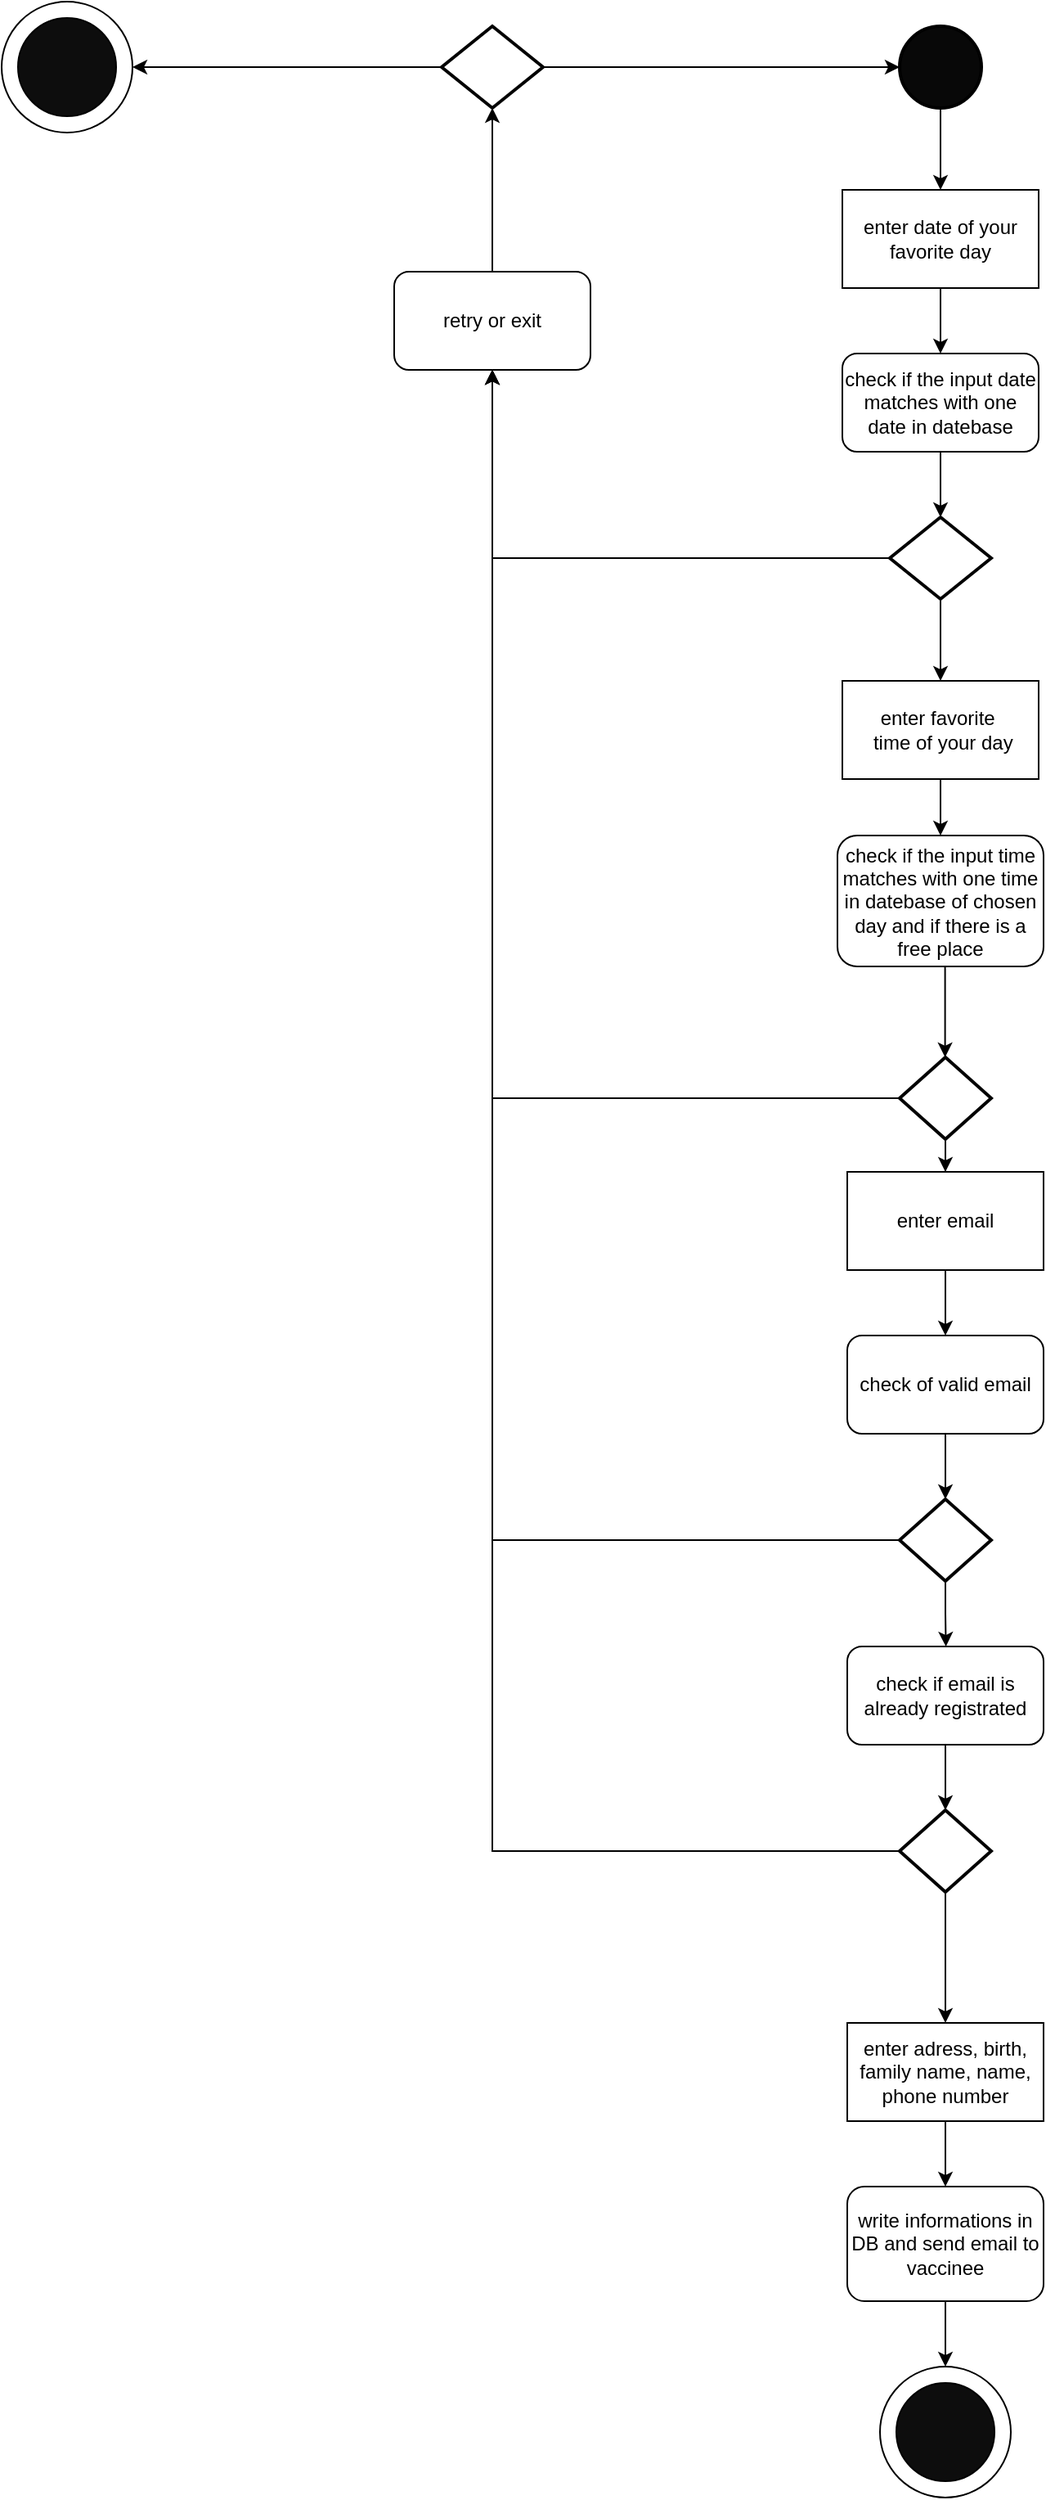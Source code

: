 <mxfile version="14.8.4" type="device"><diagram id="C5RBs43oDa-KdzZeNtuy" name="Page-1"><mxGraphModel dx="2426" dy="1291" grid="1" gridSize="10" guides="1" tooltips="1" connect="1" arrows="1" fold="1" page="1" pageScale="1" pageWidth="1169" pageHeight="1654" math="0" shadow="0"><root><mxCell id="WIyWlLk6GJQsqaUBKTNV-0"/><mxCell id="WIyWlLk6GJQsqaUBKTNV-1" parent="WIyWlLk6GJQsqaUBKTNV-0"/><mxCell id="8U0KW9UAD0xoYt0qQE2P-1" style="edgeStyle=orthogonalEdgeStyle;rounded=0;orthogonalLoop=1;jettySize=auto;html=1;entryX=0.5;entryY=0;entryDx=0;entryDy=0;" edge="1" parent="WIyWlLk6GJQsqaUBKTNV-1" source="8U0KW9UAD0xoYt0qQE2P-0" target="8U0KW9UAD0xoYt0qQE2P-11"><mxGeometry relative="1" as="geometry"><mxPoint x="664" y="205" as="targetPoint"/></mxGeometry></mxCell><mxCell id="8U0KW9UAD0xoYt0qQE2P-0" value="" style="strokeWidth=2;html=1;shape=mxgraph.flowchart.start_2;whiteSpace=wrap;fillColor=#080808;" vertex="1" parent="WIyWlLk6GJQsqaUBKTNV-1"><mxGeometry x="639" y="105" width="50" height="50" as="geometry"/></mxCell><mxCell id="8U0KW9UAD0xoYt0qQE2P-3" style="edgeStyle=orthogonalEdgeStyle;rounded=0;orthogonalLoop=1;jettySize=auto;html=1;" edge="1" parent="WIyWlLk6GJQsqaUBKTNV-1" source="8U0KW9UAD0xoYt0qQE2P-2" target="8U0KW9UAD0xoYt0qQE2P-4"><mxGeometry relative="1" as="geometry"><mxPoint x="664" y="405" as="targetPoint"/></mxGeometry></mxCell><mxCell id="8U0KW9UAD0xoYt0qQE2P-2" value="check if the input date matches with one date in datebase" style="rounded=1;whiteSpace=wrap;html=1;fillColor=#FFFFFF;" vertex="1" parent="WIyWlLk6GJQsqaUBKTNV-1"><mxGeometry x="604" y="305" width="120" height="60" as="geometry"/></mxCell><mxCell id="8U0KW9UAD0xoYt0qQE2P-6" style="edgeStyle=orthogonalEdgeStyle;rounded=0;orthogonalLoop=1;jettySize=auto;html=1;entryX=0.5;entryY=0;entryDx=0;entryDy=0;" edge="1" parent="WIyWlLk6GJQsqaUBKTNV-1" source="8U0KW9UAD0xoYt0qQE2P-4" target="8U0KW9UAD0xoYt0qQE2P-16"><mxGeometry relative="1" as="geometry"><mxPoint x="664" y="505" as="targetPoint"/></mxGeometry></mxCell><mxCell id="8U0KW9UAD0xoYt0qQE2P-51" style="edgeStyle=orthogonalEdgeStyle;rounded=0;orthogonalLoop=1;jettySize=auto;html=1;entryX=0.5;entryY=1;entryDx=0;entryDy=0;" edge="1" parent="WIyWlLk6GJQsqaUBKTNV-1" source="8U0KW9UAD0xoYt0qQE2P-4" target="8U0KW9UAD0xoYt0qQE2P-54"><mxGeometry relative="1" as="geometry"><mxPoint x="390" y="185" as="targetPoint"/></mxGeometry></mxCell><mxCell id="8U0KW9UAD0xoYt0qQE2P-4" value="" style="strokeWidth=2;html=1;shape=mxgraph.flowchart.decision;whiteSpace=wrap;fillColor=#FFFFFF;" vertex="1" parent="WIyWlLk6GJQsqaUBKTNV-1"><mxGeometry x="633" y="405" width="62" height="50" as="geometry"/></mxCell><mxCell id="8U0KW9UAD0xoYt0qQE2P-7" value="check if the input time matches with one time in datebase of chosen day and if there is a free place" style="rounded=1;whiteSpace=wrap;html=1;fillColor=#FFFFFF;" vertex="1" parent="WIyWlLk6GJQsqaUBKTNV-1"><mxGeometry x="601" y="599.5" width="126" height="80" as="geometry"/></mxCell><mxCell id="8U0KW9UAD0xoYt0qQE2P-12" style="edgeStyle=orthogonalEdgeStyle;rounded=0;orthogonalLoop=1;jettySize=auto;html=1;" edge="1" parent="WIyWlLk6GJQsqaUBKTNV-1" source="8U0KW9UAD0xoYt0qQE2P-11" target="8U0KW9UAD0xoYt0qQE2P-2"><mxGeometry relative="1" as="geometry"/></mxCell><mxCell id="8U0KW9UAD0xoYt0qQE2P-11" value="enter date of your favorite day" style="rounded=0;whiteSpace=wrap;html=1;fillColor=#FFFFFF;" vertex="1" parent="WIyWlLk6GJQsqaUBKTNV-1"><mxGeometry x="604" y="205" width="120" height="60" as="geometry"/></mxCell><mxCell id="8U0KW9UAD0xoYt0qQE2P-15" style="edgeStyle=orthogonalEdgeStyle;rounded=0;orthogonalLoop=1;jettySize=auto;html=1;entryX=0.5;entryY=0;entryDx=0;entryDy=0;" edge="1" parent="WIyWlLk6GJQsqaUBKTNV-1" source="8U0KW9UAD0xoYt0qQE2P-16" target="8U0KW9UAD0xoYt0qQE2P-7"><mxGeometry relative="1" as="geometry"><mxPoint x="664" y="595" as="targetPoint"/></mxGeometry></mxCell><mxCell id="8U0KW9UAD0xoYt0qQE2P-16" value="enter favorite&amp;nbsp;&lt;br&gt;&amp;nbsp;time of your day" style="rounded=0;whiteSpace=wrap;html=1;fillColor=#FFFFFF;" vertex="1" parent="WIyWlLk6GJQsqaUBKTNV-1"><mxGeometry x="604" y="505" width="120" height="60" as="geometry"/></mxCell><mxCell id="8U0KW9UAD0xoYt0qQE2P-19" style="edgeStyle=orthogonalEdgeStyle;rounded=0;orthogonalLoop=1;jettySize=auto;html=1;exitX=0.522;exitY=0.994;exitDx=0;exitDy=0;exitPerimeter=0;" edge="1" parent="WIyWlLk6GJQsqaUBKTNV-1" target="8U0KW9UAD0xoYt0qQE2P-20" source="8U0KW9UAD0xoYt0qQE2P-7"><mxGeometry relative="1" as="geometry"><mxPoint x="667" y="725" as="targetPoint"/><mxPoint x="667" y="675" as="sourcePoint"/><Array as="points"><mxPoint x="667" y="681"/><mxPoint x="667" y="681"/></Array></mxGeometry></mxCell><mxCell id="8U0KW9UAD0xoYt0qQE2P-22" style="edgeStyle=orthogonalEdgeStyle;rounded=0;orthogonalLoop=1;jettySize=auto;html=1;" edge="1" parent="WIyWlLk6GJQsqaUBKTNV-1" source="8U0KW9UAD0xoYt0qQE2P-20" target="8U0KW9UAD0xoYt0qQE2P-23"><mxGeometry relative="1" as="geometry"><mxPoint x="667" y="835" as="targetPoint"/></mxGeometry></mxCell><mxCell id="8U0KW9UAD0xoYt0qQE2P-48" style="edgeStyle=orthogonalEdgeStyle;rounded=0;orthogonalLoop=1;jettySize=auto;html=1;entryX=0.5;entryY=1;entryDx=0;entryDy=0;" edge="1" parent="WIyWlLk6GJQsqaUBKTNV-1" source="8U0KW9UAD0xoYt0qQE2P-20" target="8U0KW9UAD0xoYt0qQE2P-54"><mxGeometry relative="1" as="geometry"><mxPoint x="390" y="185" as="targetPoint"/></mxGeometry></mxCell><mxCell id="8U0KW9UAD0xoYt0qQE2P-20" value="" style="strokeWidth=2;html=1;shape=mxgraph.flowchart.decision;whiteSpace=wrap;fillColor=#FFFFFF;" vertex="1" parent="WIyWlLk6GJQsqaUBKTNV-1"><mxGeometry x="639" y="735" width="56" height="50" as="geometry"/></mxCell><mxCell id="8U0KW9UAD0xoYt0qQE2P-24" style="edgeStyle=orthogonalEdgeStyle;rounded=0;orthogonalLoop=1;jettySize=auto;html=1;entryX=0.5;entryY=0;entryDx=0;entryDy=0;entryPerimeter=0;" edge="1" parent="WIyWlLk6GJQsqaUBKTNV-1" source="8U0KW9UAD0xoYt0qQE2P-23" target="8U0KW9UAD0xoYt0qQE2P-29"><mxGeometry relative="1" as="geometry"><mxPoint x="667" y="915" as="targetPoint"/><Array as="points"/></mxGeometry></mxCell><mxCell id="8U0KW9UAD0xoYt0qQE2P-23" value="enter email" style="rounded=0;whiteSpace=wrap;html=1;fillColor=#FFFFFF;" vertex="1" parent="WIyWlLk6GJQsqaUBKTNV-1"><mxGeometry x="607" y="805" width="120" height="60" as="geometry"/></mxCell><mxCell id="8U0KW9UAD0xoYt0qQE2P-30" style="edgeStyle=orthogonalEdgeStyle;rounded=0;orthogonalLoop=1;jettySize=auto;html=1;exitX=0.5;exitY=1;exitDx=0;exitDy=0;entryX=0.5;entryY=0;entryDx=0;entryDy=0;entryPerimeter=0;" edge="1" parent="WIyWlLk6GJQsqaUBKTNV-1" source="8U0KW9UAD0xoYt0qQE2P-29" target="8U0KW9UAD0xoYt0qQE2P-31"><mxGeometry relative="1" as="geometry"><mxPoint x="667" y="1015" as="targetPoint"/></mxGeometry></mxCell><mxCell id="8U0KW9UAD0xoYt0qQE2P-29" value="check of valid email" style="rounded=1;whiteSpace=wrap;html=1;fillColor=#FFFFFF;" vertex="1" parent="WIyWlLk6GJQsqaUBKTNV-1"><mxGeometry x="607" y="905" width="120" height="60" as="geometry"/></mxCell><mxCell id="8U0KW9UAD0xoYt0qQE2P-34" style="edgeStyle=orthogonalEdgeStyle;rounded=0;orthogonalLoop=1;jettySize=auto;html=1;exitX=0.5;exitY=1;exitDx=0;exitDy=0;exitPerimeter=0;" edge="1" parent="WIyWlLk6GJQsqaUBKTNV-1" source="8U0KW9UAD0xoYt0qQE2P-31"><mxGeometry relative="1" as="geometry"><mxPoint x="667.31" y="1095.0" as="targetPoint"/></mxGeometry></mxCell><mxCell id="8U0KW9UAD0xoYt0qQE2P-52" style="edgeStyle=orthogonalEdgeStyle;rounded=0;orthogonalLoop=1;jettySize=auto;html=1;entryX=0.5;entryY=1;entryDx=0;entryDy=0;" edge="1" parent="WIyWlLk6GJQsqaUBKTNV-1" source="8U0KW9UAD0xoYt0qQE2P-31" target="8U0KW9UAD0xoYt0qQE2P-54"><mxGeometry relative="1" as="geometry"><mxPoint x="390" y="195" as="targetPoint"/></mxGeometry></mxCell><mxCell id="8U0KW9UAD0xoYt0qQE2P-31" value="" style="strokeWidth=2;html=1;shape=mxgraph.flowchart.decision;whiteSpace=wrap;fillColor=#FFFFFF;" vertex="1" parent="WIyWlLk6GJQsqaUBKTNV-1"><mxGeometry x="639" y="1005" width="56" height="50" as="geometry"/></mxCell><mxCell id="8U0KW9UAD0xoYt0qQE2P-37" style="edgeStyle=orthogonalEdgeStyle;rounded=0;orthogonalLoop=1;jettySize=auto;html=1;entryX=0.5;entryY=0;entryDx=0;entryDy=0;entryPerimeter=0;" edge="1" parent="WIyWlLk6GJQsqaUBKTNV-1" source="8U0KW9UAD0xoYt0qQE2P-35" target="8U0KW9UAD0xoYt0qQE2P-36"><mxGeometry relative="1" as="geometry"/></mxCell><mxCell id="8U0KW9UAD0xoYt0qQE2P-35" value="check if email is already registrated" style="rounded=1;whiteSpace=wrap;html=1;fillColor=#FFFFFF;" vertex="1" parent="WIyWlLk6GJQsqaUBKTNV-1"><mxGeometry x="607" y="1095" width="120" height="60" as="geometry"/></mxCell><mxCell id="8U0KW9UAD0xoYt0qQE2P-39" style="edgeStyle=orthogonalEdgeStyle;rounded=0;orthogonalLoop=1;jettySize=auto;html=1;exitX=0.5;exitY=1;exitDx=0;exitDy=0;exitPerimeter=0;entryX=0.5;entryY=0;entryDx=0;entryDy=0;" edge="1" parent="WIyWlLk6GJQsqaUBKTNV-1" source="8U0KW9UAD0xoYt0qQE2P-36" target="8U0KW9UAD0xoYt0qQE2P-40"><mxGeometry relative="1" as="geometry"><mxPoint x="667.31" y="1315.0" as="targetPoint"/></mxGeometry></mxCell><mxCell id="8U0KW9UAD0xoYt0qQE2P-53" style="edgeStyle=orthogonalEdgeStyle;rounded=0;orthogonalLoop=1;jettySize=auto;html=1;entryX=0.5;entryY=1;entryDx=0;entryDy=0;" edge="1" parent="WIyWlLk6GJQsqaUBKTNV-1" source="8U0KW9UAD0xoYt0qQE2P-36" target="8U0KW9UAD0xoYt0qQE2P-54"><mxGeometry relative="1" as="geometry"><mxPoint x="390" y="195" as="targetPoint"/></mxGeometry></mxCell><mxCell id="8U0KW9UAD0xoYt0qQE2P-36" value="" style="strokeWidth=2;html=1;shape=mxgraph.flowchart.decision;whiteSpace=wrap;fillColor=#FFFFFF;" vertex="1" parent="WIyWlLk6GJQsqaUBKTNV-1"><mxGeometry x="639" y="1195" width="56" height="50" as="geometry"/></mxCell><mxCell id="8U0KW9UAD0xoYt0qQE2P-41" style="edgeStyle=orthogonalEdgeStyle;rounded=0;orthogonalLoop=1;jettySize=auto;html=1;" edge="1" parent="WIyWlLk6GJQsqaUBKTNV-1" source="8U0KW9UAD0xoYt0qQE2P-40" target="8U0KW9UAD0xoYt0qQE2P-42"><mxGeometry relative="1" as="geometry"><mxPoint x="667.0" y="1455" as="targetPoint"/></mxGeometry></mxCell><mxCell id="8U0KW9UAD0xoYt0qQE2P-40" value="enter adress, birth, family name, name, phone number" style="rounded=0;whiteSpace=wrap;html=1;fillColor=#FFFFFF;" vertex="1" parent="WIyWlLk6GJQsqaUBKTNV-1"><mxGeometry x="607" y="1325" width="120" height="60" as="geometry"/></mxCell><mxCell id="8U0KW9UAD0xoYt0qQE2P-43" style="edgeStyle=orthogonalEdgeStyle;rounded=0;orthogonalLoop=1;jettySize=auto;html=1;" edge="1" parent="WIyWlLk6GJQsqaUBKTNV-1" source="8U0KW9UAD0xoYt0qQE2P-42"><mxGeometry relative="1" as="geometry"><mxPoint x="667.0" y="1535" as="targetPoint"/></mxGeometry></mxCell><mxCell id="8U0KW9UAD0xoYt0qQE2P-42" value="write informations in DB and send email to vaccinee" style="rounded=1;whiteSpace=wrap;html=1;fillColor=#FFFFFF;" vertex="1" parent="WIyWlLk6GJQsqaUBKTNV-1"><mxGeometry x="607" y="1425" width="120" height="70" as="geometry"/></mxCell><mxCell id="8U0KW9UAD0xoYt0qQE2P-46" value="" style="verticalLabelPosition=bottom;verticalAlign=top;html=1;shape=mxgraph.flowchart.on-page_reference;gradientColor=none;fillColor=#FFFFFF;" vertex="1" parent="WIyWlLk6GJQsqaUBKTNV-1"><mxGeometry x="627" y="1535" width="80" height="80" as="geometry"/></mxCell><mxCell id="8U0KW9UAD0xoYt0qQE2P-47" value="" style="verticalLabelPosition=bottom;verticalAlign=top;html=1;shape=mxgraph.flowchart.on-page_reference;strokeColor=#000000;gradientColor=none;fillColor=#0D0D0D;" vertex="1" parent="WIyWlLk6GJQsqaUBKTNV-1"><mxGeometry x="637" y="1545" width="60" height="60" as="geometry"/></mxCell><mxCell id="8U0KW9UAD0xoYt0qQE2P-56" style="edgeStyle=orthogonalEdgeStyle;rounded=0;orthogonalLoop=1;jettySize=auto;html=1;entryX=0.5;entryY=1;entryDx=0;entryDy=0;entryPerimeter=0;" edge="1" parent="WIyWlLk6GJQsqaUBKTNV-1" source="8U0KW9UAD0xoYt0qQE2P-54" target="8U0KW9UAD0xoYt0qQE2P-55"><mxGeometry relative="1" as="geometry"/></mxCell><mxCell id="8U0KW9UAD0xoYt0qQE2P-54" value="retry or exit" style="rounded=1;whiteSpace=wrap;html=1;fillColor=#FFFFFF;" vertex="1" parent="WIyWlLk6GJQsqaUBKTNV-1"><mxGeometry x="330" y="255" width="120" height="60" as="geometry"/></mxCell><mxCell id="8U0KW9UAD0xoYt0qQE2P-57" style="edgeStyle=orthogonalEdgeStyle;rounded=0;orthogonalLoop=1;jettySize=auto;html=1;entryX=1;entryY=0.5;entryDx=0;entryDy=0;entryPerimeter=0;" edge="1" parent="WIyWlLk6GJQsqaUBKTNV-1" source="8U0KW9UAD0xoYt0qQE2P-55" target="8U0KW9UAD0xoYt0qQE2P-59"><mxGeometry relative="1" as="geometry"><mxPoint x="210" y="140" as="targetPoint"/><Array as="points"/></mxGeometry></mxCell><mxCell id="8U0KW9UAD0xoYt0qQE2P-58" style="edgeStyle=orthogonalEdgeStyle;rounded=0;orthogonalLoop=1;jettySize=auto;html=1;entryX=0;entryY=0.5;entryDx=0;entryDy=0;entryPerimeter=0;" edge="1" parent="WIyWlLk6GJQsqaUBKTNV-1" source="8U0KW9UAD0xoYt0qQE2P-55" target="8U0KW9UAD0xoYt0qQE2P-0"><mxGeometry relative="1" as="geometry"/></mxCell><mxCell id="8U0KW9UAD0xoYt0qQE2P-55" value="" style="strokeWidth=2;html=1;shape=mxgraph.flowchart.decision;whiteSpace=wrap;fillColor=#FFFFFF;" vertex="1" parent="WIyWlLk6GJQsqaUBKTNV-1"><mxGeometry x="359" y="105" width="62" height="50" as="geometry"/></mxCell><mxCell id="8U0KW9UAD0xoYt0qQE2P-59" value="" style="verticalLabelPosition=bottom;verticalAlign=top;html=1;shape=mxgraph.flowchart.on-page_reference;gradientColor=none;fillColor=#FFFFFF;" vertex="1" parent="WIyWlLk6GJQsqaUBKTNV-1"><mxGeometry x="90" y="90" width="80" height="80" as="geometry"/></mxCell><mxCell id="8U0KW9UAD0xoYt0qQE2P-60" value="" style="verticalLabelPosition=bottom;verticalAlign=top;html=1;shape=mxgraph.flowchart.on-page_reference;strokeColor=#000000;gradientColor=none;fillColor=#0D0D0D;" vertex="1" parent="WIyWlLk6GJQsqaUBKTNV-1"><mxGeometry x="100" y="100" width="60" height="60" as="geometry"/></mxCell></root></mxGraphModel></diagram></mxfile>